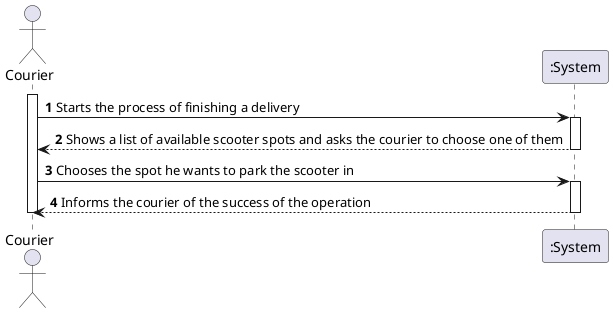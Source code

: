 @startuml
autonumber
actor "Courier" as COU

activate COU
COU -> ":System" : Starts the process of finishing a delivery
activate ":System"
":System" --> COU : Shows a list of available scooter spots and asks the courier to choose one of them
deactivate ":System"
COU -> ":System" : Chooses the spot he wants to park the scooter in
activate ":System"
":System" --> COU : Informs the courier of the success of the operation
deactivate ":System"
deactivate COU
@enduml
